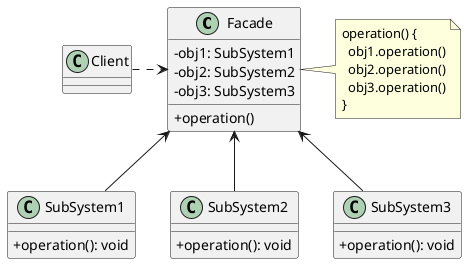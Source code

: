 @startuml 门面模式
skinparam classAttributeIconSize 0

class Facade {
  - obj1: SubSystem1
  - obj2: SubSystem2
  - obj3: SubSystem3
  + operation()
}
note as N1
operation() {
  obj1.operation()
  obj2.operation()
  obj3.operation()
}
end note

class SubSystem1 {
  + operation(): void
}
class SubSystem2 {
  + operation(): void
}
class SubSystem3 {
  + operation(): void
}

Client .> Facade
Facade .> N1
Facade <-- SubSystem1
Facade <-- SubSystem2
Facade <-- SubSystem3
@enduml